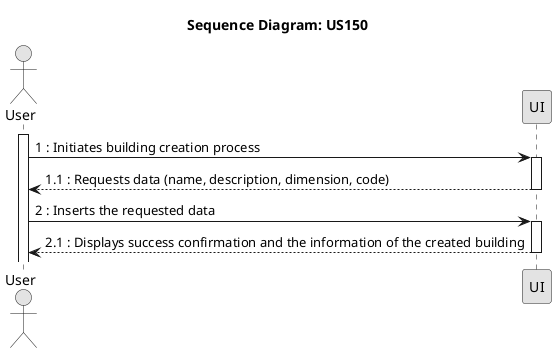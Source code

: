 @startuml
skinparam Monochrome true
skinparam PackageStyle rectangle
skinparam Shadowing false

title Sequence Diagram: US150

actor "User" as User
participant "UI" as UI

activate User
User -> UI : 1 : Initiates building creation process
activate UI
UI --> User : 1.1 : Requests data (name, description, dimension, code)
deactivate UI
User -> UI : 2 : Inserts the requested data
activate UI
UI --> User : 2.1 : Displays success confirmation and the information of the created building

deactivate UI

@enduml
